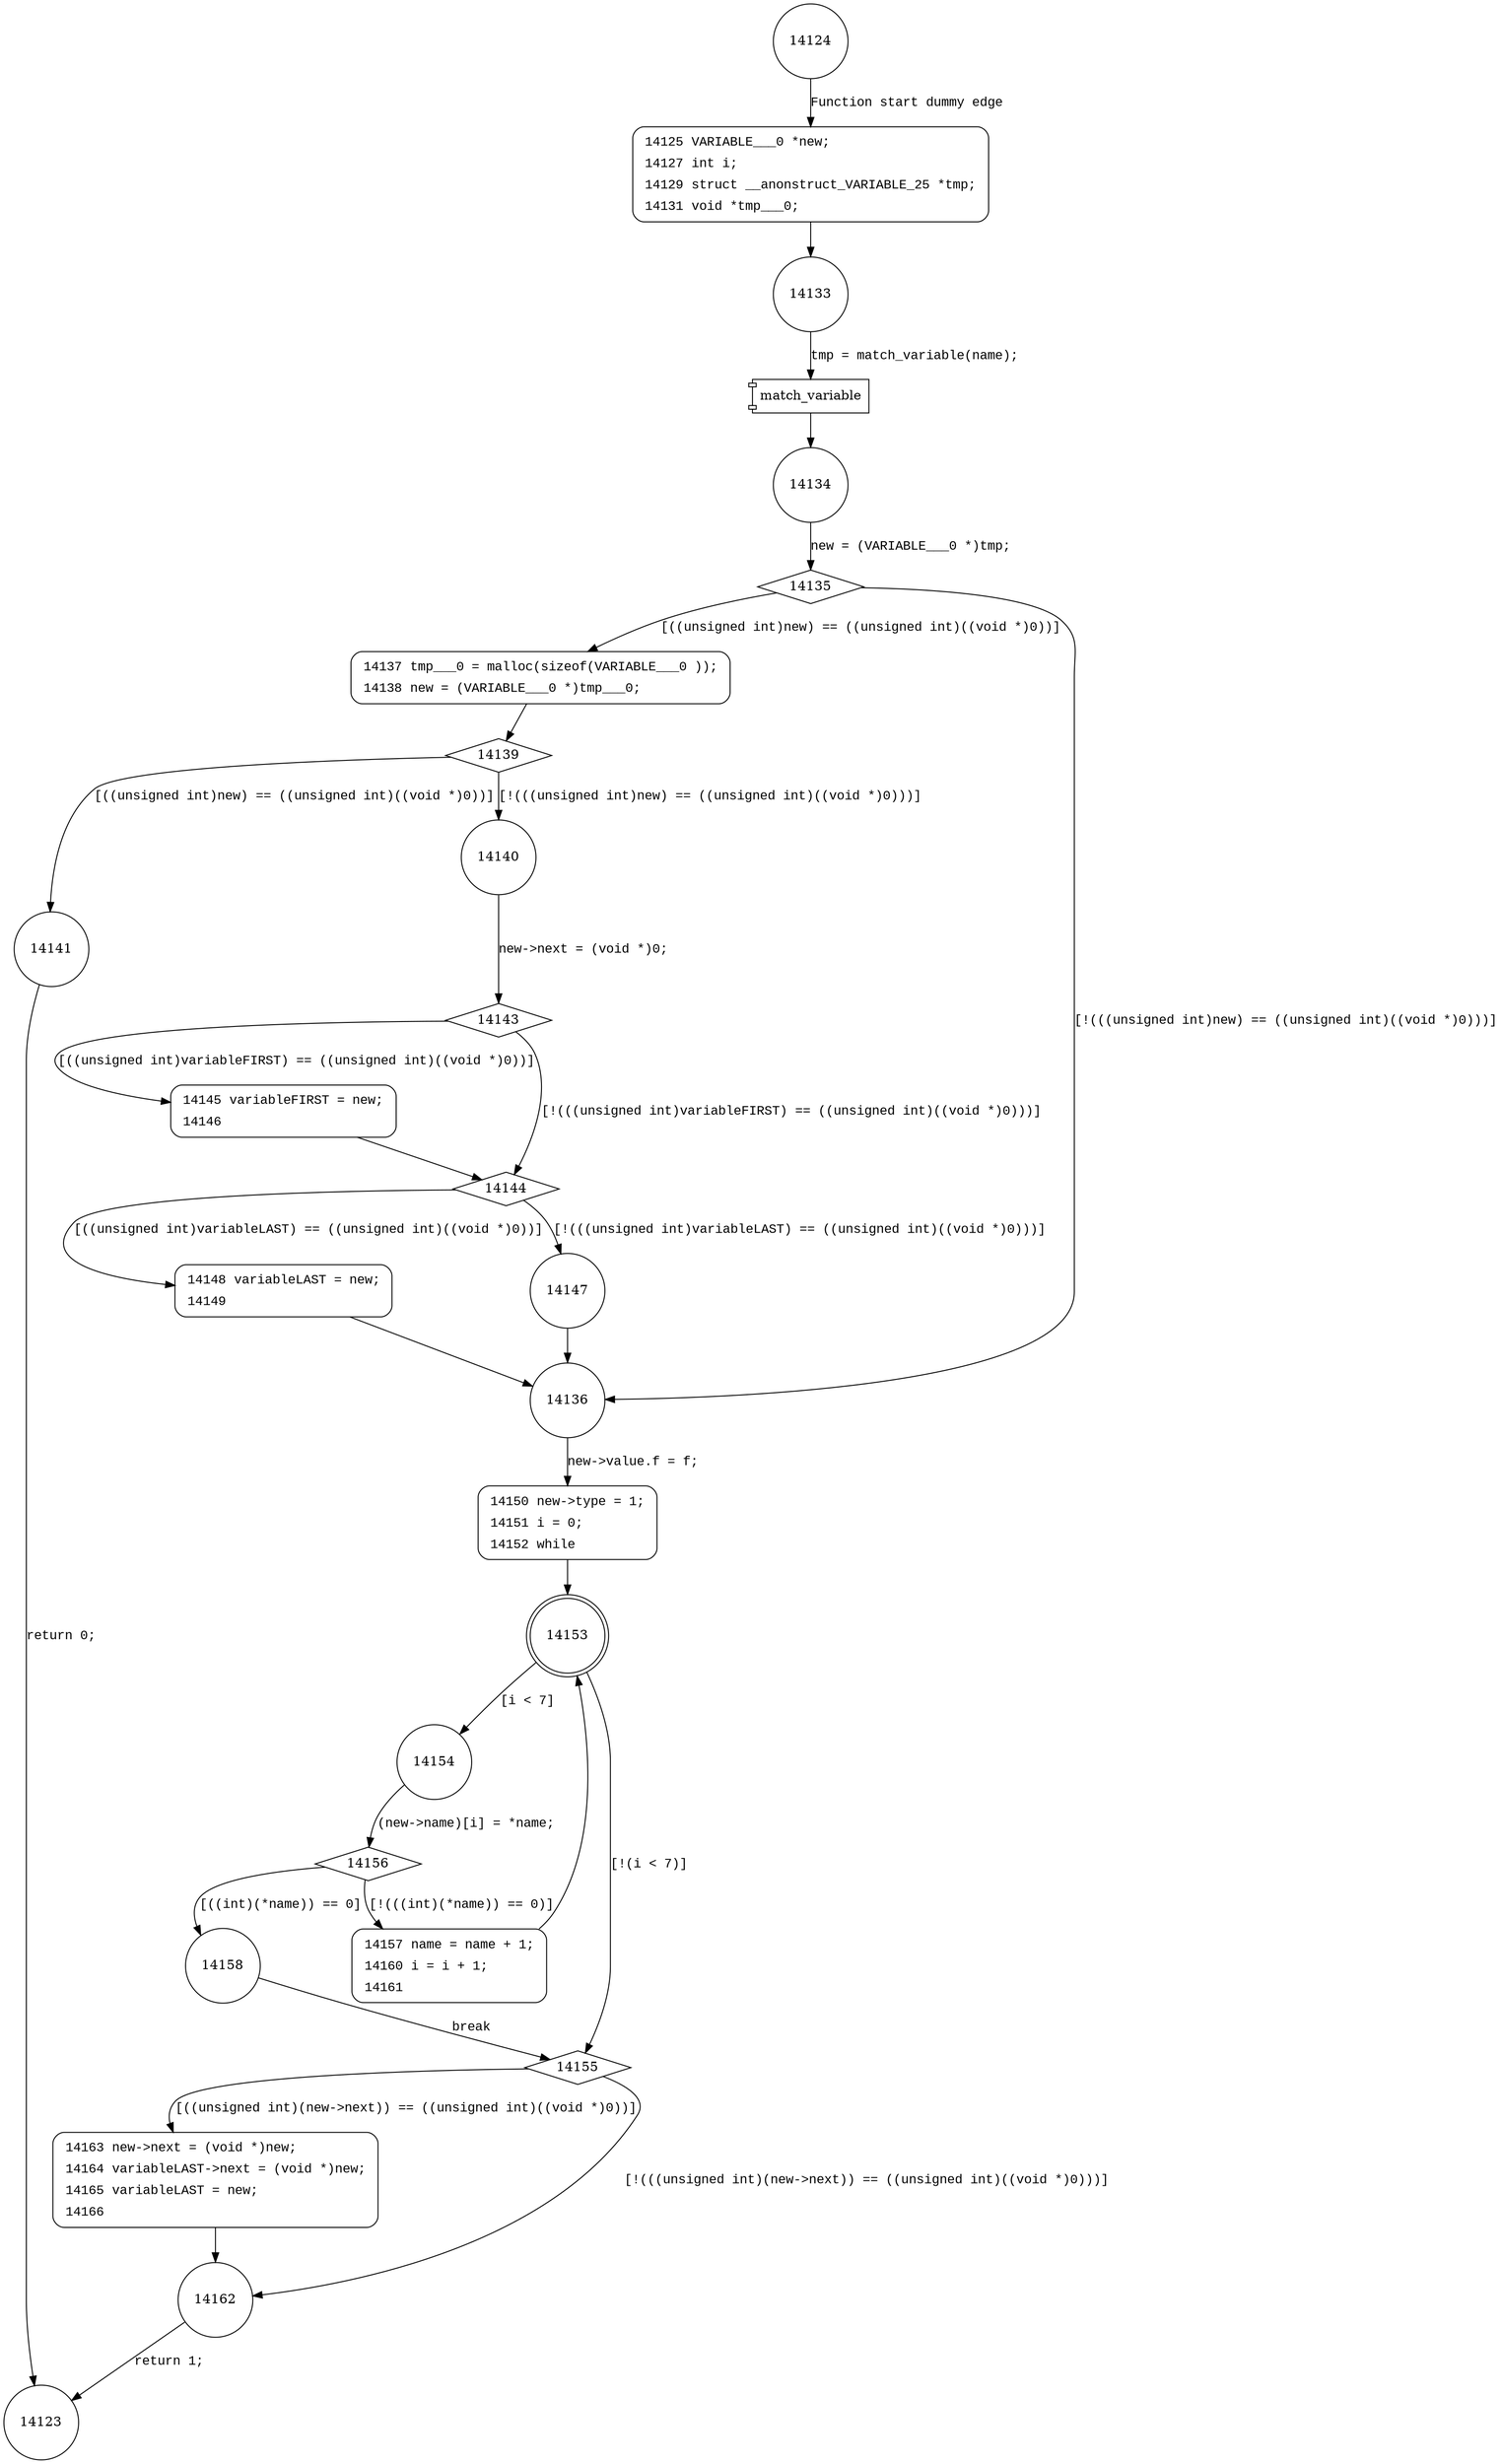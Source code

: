digraph set_f_variable {
14124 [shape="circle"]
14125 [shape="circle"]
14133 [shape="circle"]
14134 [shape="circle"]
14135 [shape="diamond"]
14136 [shape="circle"]
14137 [shape="circle"]
14139 [shape="diamond"]
14140 [shape="circle"]
14141 [shape="circle"]
14143 [shape="diamond"]
14144 [shape="diamond"]
14145 [shape="circle"]
14147 [shape="circle"]
14148 [shape="circle"]
14150 [shape="circle"]
14153 [shape="doublecircle"]
14155 [shape="diamond"]
14154 [shape="circle"]
14156 [shape="diamond"]
14157 [shape="circle"]
14158 [shape="circle"]
14162 [shape="circle"]
14163 [shape="circle"]
14123 [shape="circle"]
14125 [style="filled,bold" penwidth="1" fillcolor="white" fontname="Courier New" shape="Mrecord" label=<<table border="0" cellborder="0" cellpadding="3" bgcolor="white"><tr><td align="right">14125</td><td align="left">VARIABLE___0 *new;</td></tr><tr><td align="right">14127</td><td align="left">int i;</td></tr><tr><td align="right">14129</td><td align="left">struct __anonstruct_VARIABLE_25 *tmp;</td></tr><tr><td align="right">14131</td><td align="left">void *tmp___0;</td></tr></table>>]
14125 -> 14133[label=""]
14137 [style="filled,bold" penwidth="1" fillcolor="white" fontname="Courier New" shape="Mrecord" label=<<table border="0" cellborder="0" cellpadding="3" bgcolor="white"><tr><td align="right">14137</td><td align="left">tmp___0 = malloc(sizeof(VARIABLE___0 ));</td></tr><tr><td align="right">14138</td><td align="left">new = (VARIABLE___0 *)tmp___0;</td></tr></table>>]
14137 -> 14139[label=""]
14145 [style="filled,bold" penwidth="1" fillcolor="white" fontname="Courier New" shape="Mrecord" label=<<table border="0" cellborder="0" cellpadding="3" bgcolor="white"><tr><td align="right">14145</td><td align="left">variableFIRST = new;</td></tr><tr><td align="right">14146</td><td align="left"></td></tr></table>>]
14145 -> 14144[label=""]
14148 [style="filled,bold" penwidth="1" fillcolor="white" fontname="Courier New" shape="Mrecord" label=<<table border="0" cellborder="0" cellpadding="3" bgcolor="white"><tr><td align="right">14148</td><td align="left">variableLAST = new;</td></tr><tr><td align="right">14149</td><td align="left"></td></tr></table>>]
14148 -> 14136[label=""]
14150 [style="filled,bold" penwidth="1" fillcolor="white" fontname="Courier New" shape="Mrecord" label=<<table border="0" cellborder="0" cellpadding="3" bgcolor="white"><tr><td align="right">14150</td><td align="left">new-&gt;type = 1;</td></tr><tr><td align="right">14151</td><td align="left">i = 0;</td></tr><tr><td align="right">14152</td><td align="left">while</td></tr></table>>]
14150 -> 14153[label=""]
14163 [style="filled,bold" penwidth="1" fillcolor="white" fontname="Courier New" shape="Mrecord" label=<<table border="0" cellborder="0" cellpadding="3" bgcolor="white"><tr><td align="right">14163</td><td align="left">new-&gt;next = (void *)new;</td></tr><tr><td align="right">14164</td><td align="left">variableLAST-&gt;next = (void *)new;</td></tr><tr><td align="right">14165</td><td align="left">variableLAST = new;</td></tr><tr><td align="right">14166</td><td align="left"></td></tr></table>>]
14163 -> 14162[label=""]
14157 [style="filled,bold" penwidth="1" fillcolor="white" fontname="Courier New" shape="Mrecord" label=<<table border="0" cellborder="0" cellpadding="3" bgcolor="white"><tr><td align="right">14157</td><td align="left">name = name + 1;</td></tr><tr><td align="right">14160</td><td align="left">i = i + 1;</td></tr><tr><td align="right">14161</td><td align="left"></td></tr></table>>]
14157 -> 14153[label=""]
14124 -> 14125 [label="Function start dummy edge" fontname="Courier New"]
100672 [shape="component" label="match_variable"]
14133 -> 100672 [label="tmp = match_variable(name);" fontname="Courier New"]
100672 -> 14134 [label="" fontname="Courier New"]
14135 -> 14136 [label="[!(((unsigned int)new) == ((unsigned int)((void *)0)))]" fontname="Courier New"]
14135 -> 14137 [label="[((unsigned int)new) == ((unsigned int)((void *)0))]" fontname="Courier New"]
14139 -> 14140 [label="[!(((unsigned int)new) == ((unsigned int)((void *)0)))]" fontname="Courier New"]
14139 -> 14141 [label="[((unsigned int)new) == ((unsigned int)((void *)0))]" fontname="Courier New"]
14140 -> 14143 [label="new->next = (void *)0;" fontname="Courier New"]
14143 -> 14144 [label="[!(((unsigned int)variableFIRST) == ((unsigned int)((void *)0)))]" fontname="Courier New"]
14143 -> 14145 [label="[((unsigned int)variableFIRST) == ((unsigned int)((void *)0))]" fontname="Courier New"]
14144 -> 14147 [label="[!(((unsigned int)variableLAST) == ((unsigned int)((void *)0)))]" fontname="Courier New"]
14144 -> 14148 [label="[((unsigned int)variableLAST) == ((unsigned int)((void *)0))]" fontname="Courier New"]
14136 -> 14150 [label="new->value.f = f;" fontname="Courier New"]
14153 -> 14155 [label="[!(i < 7)]" fontname="Courier New"]
14153 -> 14154 [label="[i < 7]" fontname="Courier New"]
14156 -> 14157 [label="[!(((int)(*name)) == 0)]" fontname="Courier New"]
14156 -> 14158 [label="[((int)(*name)) == 0]" fontname="Courier New"]
14155 -> 14162 [label="[!(((unsigned int)(new->next)) == ((unsigned int)((void *)0)))]" fontname="Courier New"]
14155 -> 14163 [label="[((unsigned int)(new->next)) == ((unsigned int)((void *)0))]" fontname="Courier New"]
14162 -> 14123 [label="return 1;" fontname="Courier New"]
14147 -> 14136 [label="" fontname="Courier New"]
14134 -> 14135 [label="new = (VARIABLE___0 *)tmp;" fontname="Courier New"]
14141 -> 14123 [label="return 0;" fontname="Courier New"]
14154 -> 14156 [label="(new->name)[i] = *name;" fontname="Courier New"]
14158 -> 14155 [label="break" fontname="Courier New"]
}